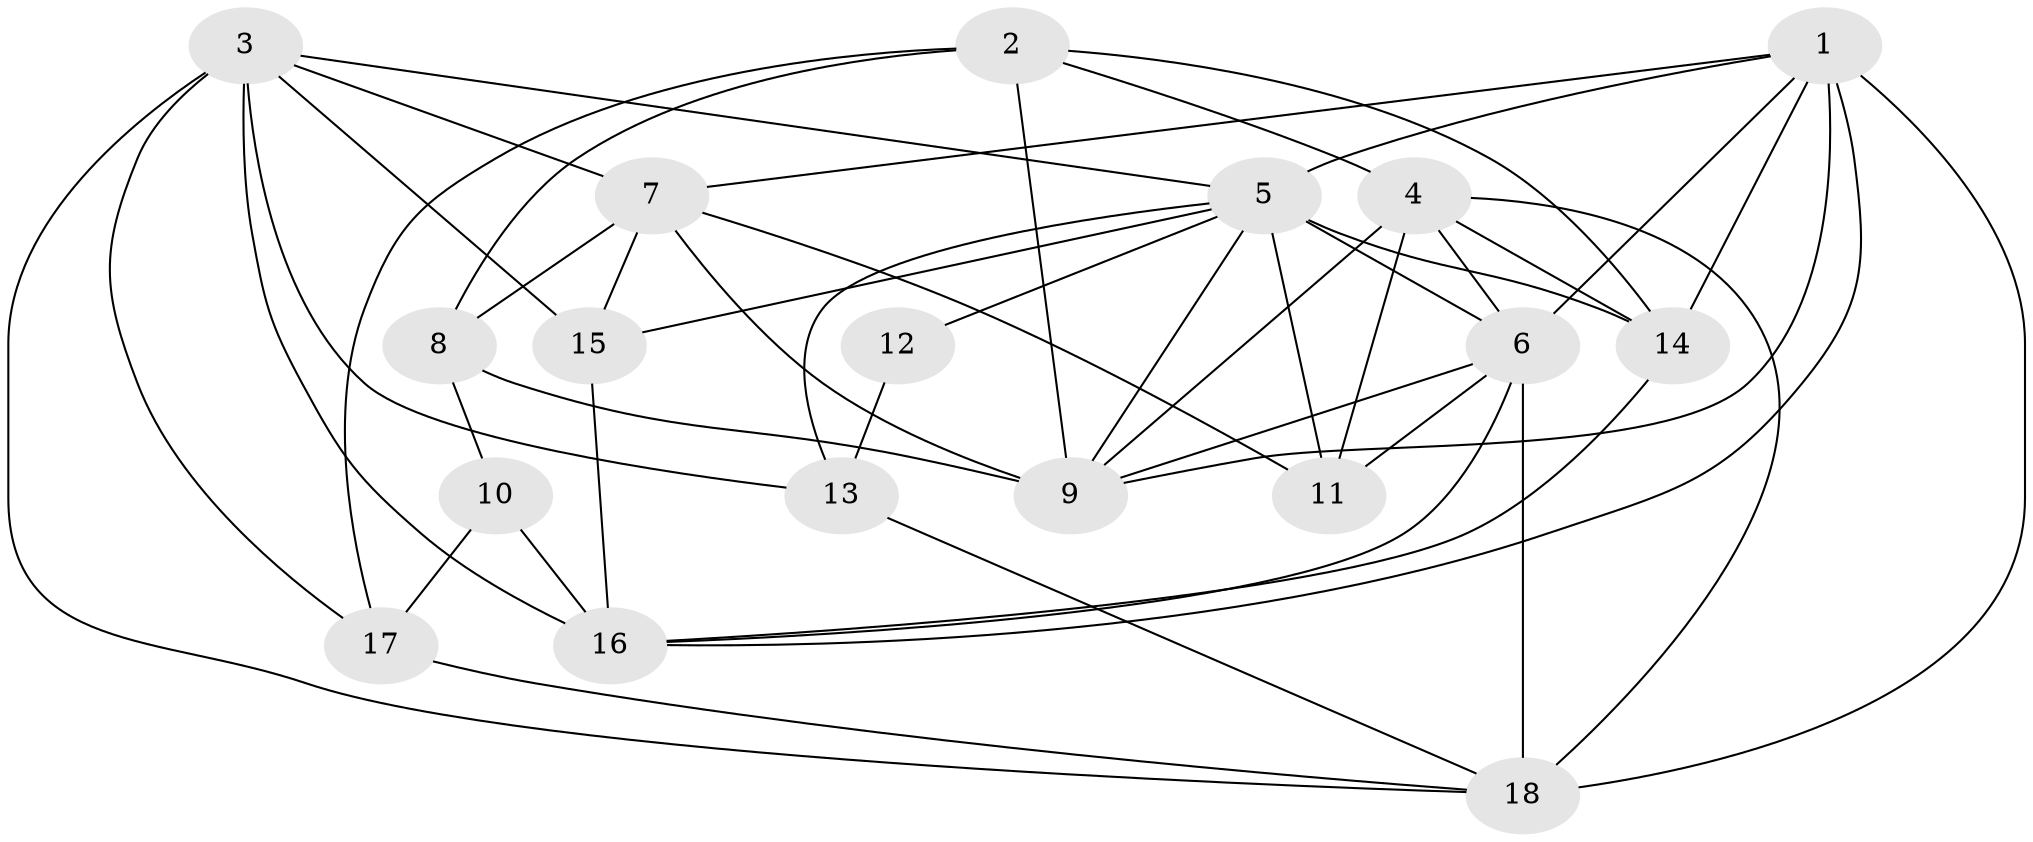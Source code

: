 // original degree distribution, {5: 0.22413793103448276, 4: 0.3275862068965517, 3: 0.22413793103448276, 7: 0.034482758620689655, 6: 0.06896551724137931, 2: 0.1206896551724138}
// Generated by graph-tools (version 1.1) at 2025/37/03/04/25 23:37:04]
// undirected, 18 vertices, 48 edges
graph export_dot {
  node [color=gray90,style=filled];
  1;
  2;
  3;
  4;
  5;
  6;
  7;
  8;
  9;
  10;
  11;
  12;
  13;
  14;
  15;
  16;
  17;
  18;
  1 -- 5 [weight=2.0];
  1 -- 6 [weight=1.0];
  1 -- 7 [weight=2.0];
  1 -- 9 [weight=1.0];
  1 -- 14 [weight=1.0];
  1 -- 16 [weight=2.0];
  1 -- 18 [weight=3.0];
  2 -- 4 [weight=1.0];
  2 -- 8 [weight=1.0];
  2 -- 9 [weight=2.0];
  2 -- 14 [weight=1.0];
  2 -- 17 [weight=1.0];
  3 -- 5 [weight=1.0];
  3 -- 7 [weight=1.0];
  3 -- 13 [weight=1.0];
  3 -- 15 [weight=2.0];
  3 -- 16 [weight=1.0];
  3 -- 17 [weight=2.0];
  3 -- 18 [weight=1.0];
  4 -- 6 [weight=1.0];
  4 -- 9 [weight=2.0];
  4 -- 11 [weight=1.0];
  4 -- 14 [weight=1.0];
  4 -- 18 [weight=1.0];
  5 -- 6 [weight=1.0];
  5 -- 9 [weight=1.0];
  5 -- 11 [weight=2.0];
  5 -- 12 [weight=2.0];
  5 -- 13 [weight=1.0];
  5 -- 14 [weight=2.0];
  5 -- 15 [weight=1.0];
  6 -- 9 [weight=1.0];
  6 -- 11 [weight=1.0];
  6 -- 16 [weight=1.0];
  6 -- 18 [weight=2.0];
  7 -- 8 [weight=2.0];
  7 -- 9 [weight=1.0];
  7 -- 11 [weight=2.0];
  7 -- 15 [weight=2.0];
  8 -- 9 [weight=2.0];
  8 -- 10 [weight=1.0];
  10 -- 16 [weight=1.0];
  10 -- 17 [weight=1.0];
  12 -- 13 [weight=1.0];
  13 -- 18 [weight=1.0];
  14 -- 16 [weight=1.0];
  15 -- 16 [weight=3.0];
  17 -- 18 [weight=2.0];
}
